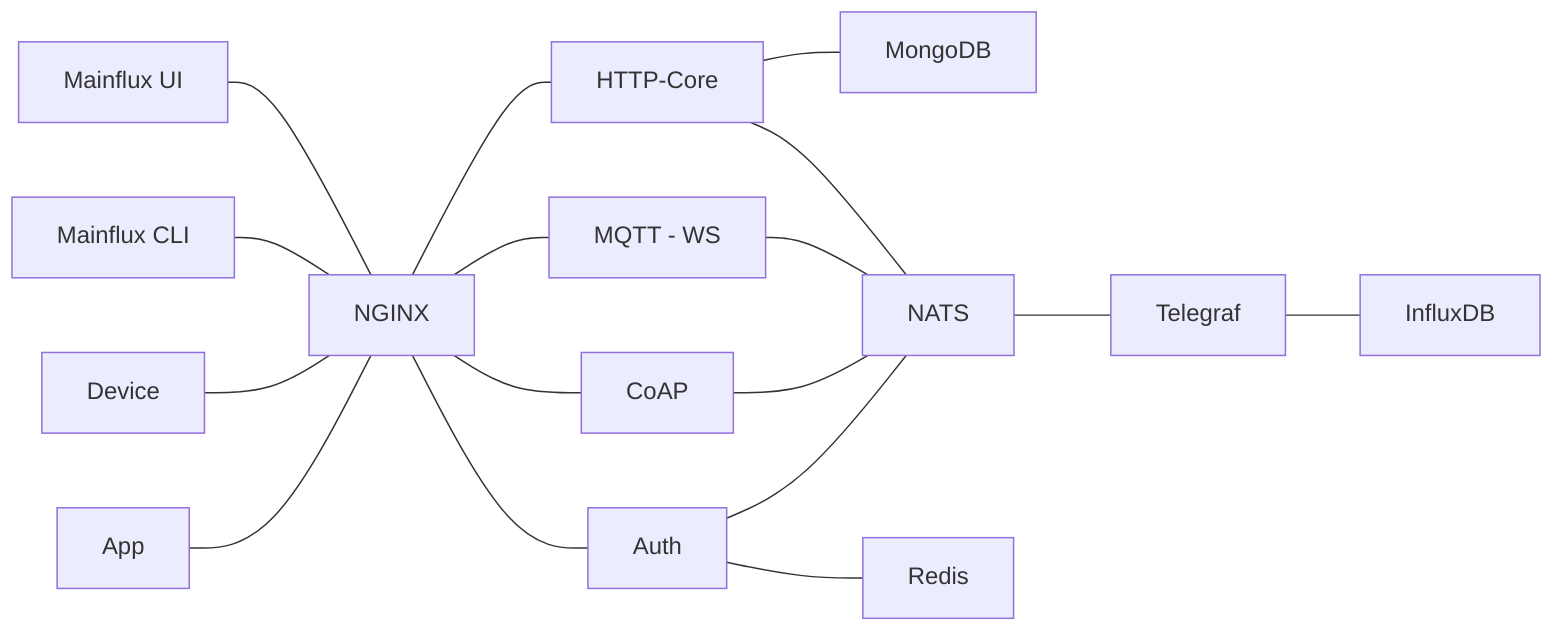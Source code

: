 graph LR
    A["NGINX"] --- B["HTTP-Core"];
    B --- F["MongoDB"]

    A --- C["MQTT - WS"];
    A --- K["CoAP"];
	A --- D["Auth"];

	B --- E["NATS"]
	C --- E
	D --- E
	D --- R["Redis"]
	K --- E

	E --- T["Telegraf"]
	T --- L["InfluxDB"]

    I["Mainflux UI"] --- A
    J["Mainflux CLI"] --- A
    G["Device"] --- A
    H["App"] --- A
